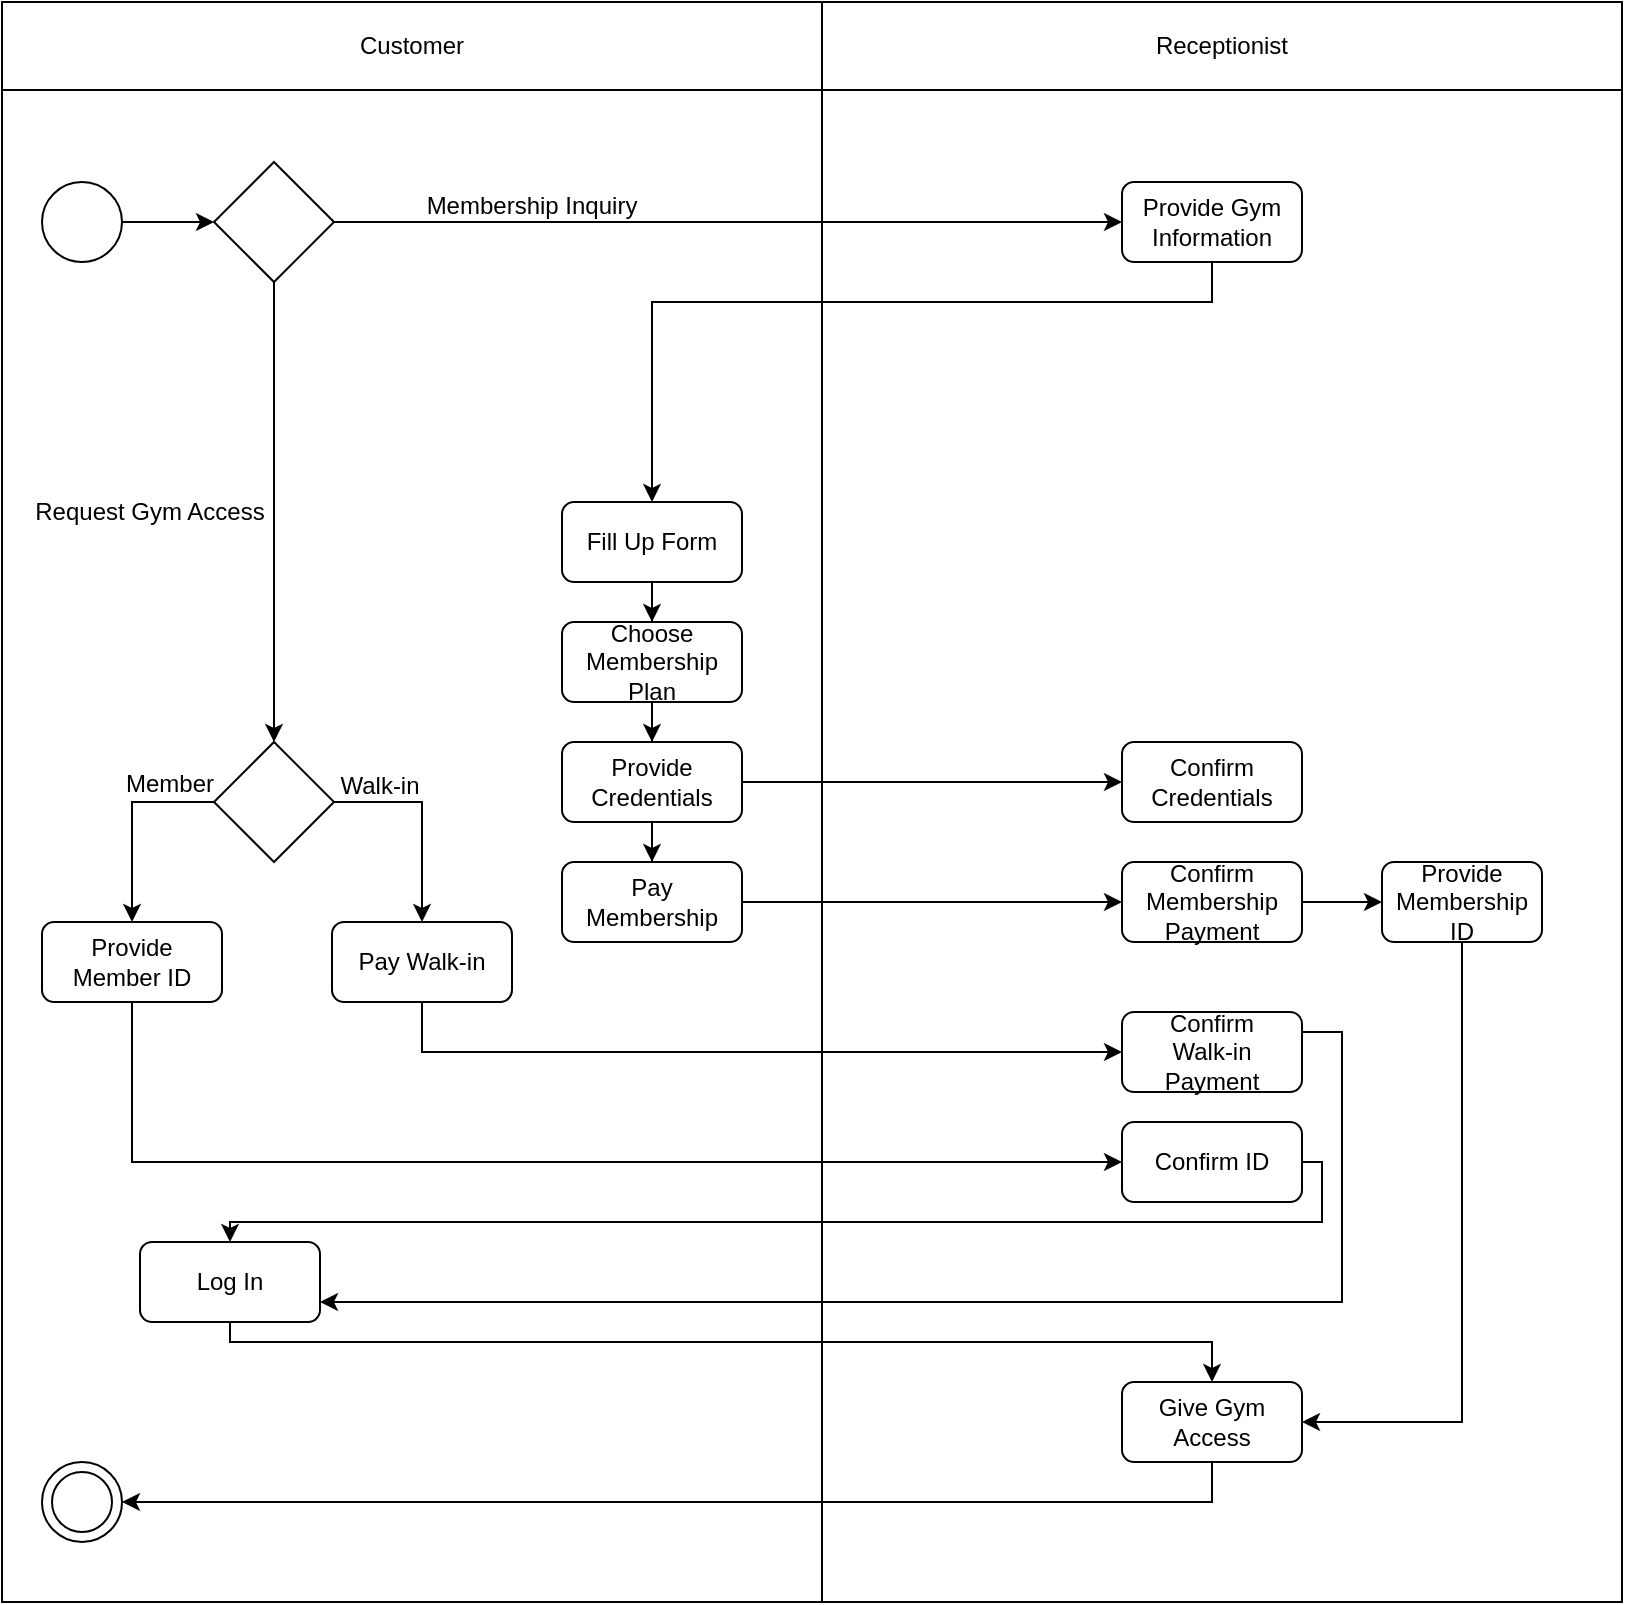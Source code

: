 <mxfile version="24.7.14">
  <diagram id="prtHgNgQTEPvFCAcTncT" name="Page-1">
    <mxGraphModel dx="1633" dy="755" grid="1" gridSize="10" guides="1" tooltips="1" connect="1" arrows="1" fold="1" page="1" pageScale="1" pageWidth="827" pageHeight="1169" math="0" shadow="0">
      <root>
        <mxCell id="0" />
        <mxCell id="1" parent="0" />
        <mxCell id="Im2IujWXLCtxK3zsTkd3-11" value="" style="shape=table;startSize=0;container=1;collapsible=0;childLayout=tableLayout;" parent="1" vertex="1">
          <mxGeometry x="70" y="40" width="810" height="800" as="geometry" />
        </mxCell>
        <mxCell id="Im2IujWXLCtxK3zsTkd3-12" value="" style="shape=tableRow;horizontal=0;startSize=0;swimlaneHead=0;swimlaneBody=0;strokeColor=inherit;top=0;left=0;bottom=0;right=0;collapsible=0;dropTarget=0;fillColor=none;points=[[0,0.5],[1,0.5]];portConstraint=eastwest;" parent="Im2IujWXLCtxK3zsTkd3-11" vertex="1">
          <mxGeometry width="810" height="44" as="geometry" />
        </mxCell>
        <mxCell id="Im2IujWXLCtxK3zsTkd3-13" value="Customer" style="shape=partialRectangle;html=1;whiteSpace=wrap;connectable=0;strokeColor=inherit;overflow=hidden;fillColor=none;top=0;left=0;bottom=0;right=0;pointerEvents=1;" parent="Im2IujWXLCtxK3zsTkd3-12" vertex="1">
          <mxGeometry width="410" height="44" as="geometry">
            <mxRectangle width="410" height="44" as="alternateBounds" />
          </mxGeometry>
        </mxCell>
        <mxCell id="Im2IujWXLCtxK3zsTkd3-14" value="Receptionist" style="shape=partialRectangle;html=1;whiteSpace=wrap;connectable=0;strokeColor=inherit;overflow=hidden;fillColor=none;top=0;left=0;bottom=0;right=0;pointerEvents=1;" parent="Im2IujWXLCtxK3zsTkd3-12" vertex="1">
          <mxGeometry x="410" width="400" height="44" as="geometry">
            <mxRectangle width="400" height="44" as="alternateBounds" />
          </mxGeometry>
        </mxCell>
        <mxCell id="Im2IujWXLCtxK3zsTkd3-15" value="" style="shape=tableRow;horizontal=0;startSize=0;swimlaneHead=0;swimlaneBody=0;strokeColor=inherit;top=0;left=0;bottom=0;right=0;collapsible=0;dropTarget=0;fillColor=none;points=[[0,0.5],[1,0.5]];portConstraint=eastwest;" parent="Im2IujWXLCtxK3zsTkd3-11" vertex="1">
          <mxGeometry y="44" width="810" height="756" as="geometry" />
        </mxCell>
        <mxCell id="Im2IujWXLCtxK3zsTkd3-16" value="" style="shape=partialRectangle;html=1;whiteSpace=wrap;connectable=0;strokeColor=inherit;overflow=hidden;fillColor=none;top=0;left=0;bottom=0;right=0;pointerEvents=1;" parent="Im2IujWXLCtxK3zsTkd3-15" vertex="1">
          <mxGeometry width="410" height="756" as="geometry">
            <mxRectangle width="410" height="756" as="alternateBounds" />
          </mxGeometry>
        </mxCell>
        <mxCell id="Im2IujWXLCtxK3zsTkd3-17" value="" style="shape=partialRectangle;html=1;whiteSpace=wrap;connectable=0;strokeColor=inherit;overflow=hidden;fillColor=none;top=0;left=0;bottom=0;right=0;pointerEvents=1;" parent="Im2IujWXLCtxK3zsTkd3-15" vertex="1">
          <mxGeometry x="410" width="400" height="756" as="geometry">
            <mxRectangle width="400" height="756" as="alternateBounds" />
          </mxGeometry>
        </mxCell>
        <mxCell id="Im2IujWXLCtxK3zsTkd3-24" value="" style="whiteSpace=wrap;html=1;" parent="Im2IujWXLCtxK3zsTkd3-15" vertex="1">
          <mxGeometry x="810" width="NaN" height="756" as="geometry">
            <mxRectangle width="NaN" height="756" as="alternateBounds" />
          </mxGeometry>
        </mxCell>
        <mxCell id="rvdJIMKBWjh_Pe81FS9a-73" value="" style="ellipse;whiteSpace=wrap;html=1;rounded=1;" parent="Im2IujWXLCtxK3zsTkd3-15" vertex="1">
          <mxGeometry width="NaN" height="756" as="geometry">
            <mxRectangle width="NaN" height="756" as="alternateBounds" />
          </mxGeometry>
        </mxCell>
        <mxCell id="rvdJIMKBWjh_Pe81FS9a-49" value="" style="edgeStyle=orthogonalEdgeStyle;rounded=0;orthogonalLoop=1;jettySize=auto;html=1;" parent="1" source="Im2IujWXLCtxK3zsTkd3-19" target="Im2IujWXLCtxK3zsTkd3-66" edge="1">
          <mxGeometry relative="1" as="geometry" />
        </mxCell>
        <mxCell id="Im2IujWXLCtxK3zsTkd3-19" value="" style="ellipse;whiteSpace=wrap;html=1;aspect=fixed;" parent="1" vertex="1">
          <mxGeometry x="90" y="130" width="40" height="40" as="geometry" />
        </mxCell>
        <mxCell id="rvdJIMKBWjh_Pe81FS9a-55" value="" style="edgeStyle=orthogonalEdgeStyle;rounded=0;orthogonalLoop=1;jettySize=auto;html=1;" parent="1" source="Im2IujWXLCtxK3zsTkd3-20" target="Im2IujWXLCtxK3zsTkd3-71" edge="1">
          <mxGeometry relative="1" as="geometry">
            <Array as="points">
              <mxPoint x="135" y="440" />
            </Array>
          </mxGeometry>
        </mxCell>
        <mxCell id="rvdJIMKBWjh_Pe81FS9a-56" value="" style="edgeStyle=orthogonalEdgeStyle;rounded=0;orthogonalLoop=1;jettySize=auto;html=1;exitX=1;exitY=0.5;exitDx=0;exitDy=0;" parent="1" source="Im2IujWXLCtxK3zsTkd3-20" target="rvdJIMKBWjh_Pe81FS9a-20" edge="1">
          <mxGeometry relative="1" as="geometry" />
        </mxCell>
        <mxCell id="Im2IujWXLCtxK3zsTkd3-20" value="" style="rhombus;whiteSpace=wrap;html=1;" parent="1" vertex="1">
          <mxGeometry x="176" y="410" width="60" height="60" as="geometry" />
        </mxCell>
        <mxCell id="rvdJIMKBWjh_Pe81FS9a-97" style="edgeStyle=orthogonalEdgeStyle;rounded=0;orthogonalLoop=1;jettySize=auto;html=1;exitX=0.5;exitY=1;exitDx=0;exitDy=0;entryX=1;entryY=0.5;entryDx=0;entryDy=0;" parent="1" source="Im2IujWXLCtxK3zsTkd3-28" target="Im2IujWXLCtxK3zsTkd3-41" edge="1">
          <mxGeometry relative="1" as="geometry" />
        </mxCell>
        <mxCell id="Im2IujWXLCtxK3zsTkd3-28" value="Provide Membership&lt;div&gt;ID&lt;/div&gt;" style="rounded=1;whiteSpace=wrap;html=1;" parent="1" vertex="1">
          <mxGeometry x="760" y="470" width="80" height="40" as="geometry" />
        </mxCell>
        <mxCell id="rvdJIMKBWjh_Pe81FS9a-96" value="" style="edgeStyle=orthogonalEdgeStyle;rounded=0;orthogonalLoop=1;jettySize=auto;html=1;" parent="1" source="Im2IujWXLCtxK3zsTkd3-36" target="Im2IujWXLCtxK3zsTkd3-28" edge="1">
          <mxGeometry relative="1" as="geometry" />
        </mxCell>
        <mxCell id="Im2IujWXLCtxK3zsTkd3-36" value="Confirm&lt;div&gt;Membership Payment&lt;/div&gt;" style="rounded=1;whiteSpace=wrap;html=1;" parent="1" vertex="1">
          <mxGeometry x="630" y="470" width="90" height="40" as="geometry" />
        </mxCell>
        <mxCell id="rvdJIMKBWjh_Pe81FS9a-99" style="edgeStyle=orthogonalEdgeStyle;rounded=0;orthogonalLoop=1;jettySize=auto;html=1;exitX=0.5;exitY=1;exitDx=0;exitDy=0;" parent="1" source="Im2IujWXLCtxK3zsTkd3-41" edge="1">
          <mxGeometry relative="1" as="geometry">
            <mxPoint x="130" y="790" as="targetPoint" />
            <Array as="points">
              <mxPoint x="675" y="790" />
            </Array>
          </mxGeometry>
        </mxCell>
        <mxCell id="Im2IujWXLCtxK3zsTkd3-41" value="Give Gym Access" style="rounded=1;whiteSpace=wrap;html=1;" parent="1" vertex="1">
          <mxGeometry x="630" y="730" width="90" height="40" as="geometry" />
        </mxCell>
        <mxCell id="Im2IujWXLCtxK3zsTkd3-47" value="" style="group" parent="1" vertex="1" connectable="0">
          <mxGeometry x="90" y="770" width="40" height="40" as="geometry" />
        </mxCell>
        <mxCell id="Im2IujWXLCtxK3zsTkd3-44" value="" style="ellipse;whiteSpace=wrap;html=1;aspect=fixed;" parent="Im2IujWXLCtxK3zsTkd3-47" vertex="1">
          <mxGeometry width="40" height="40" as="geometry" />
        </mxCell>
        <mxCell id="Im2IujWXLCtxK3zsTkd3-46" value="" style="ellipse;whiteSpace=wrap;html=1;aspect=fixed;" parent="Im2IujWXLCtxK3zsTkd3-47" vertex="1">
          <mxGeometry x="5" y="5" width="30" height="30" as="geometry" />
        </mxCell>
        <mxCell id="rvdJIMKBWjh_Pe81FS9a-65" style="edgeStyle=orthogonalEdgeStyle;rounded=0;orthogonalLoop=1;jettySize=auto;html=1;exitX=0.5;exitY=1;exitDx=0;exitDy=0;entryX=0.5;entryY=0;entryDx=0;entryDy=0;" parent="1" source="Im2IujWXLCtxK3zsTkd3-49" target="Im2IujWXLCtxK3zsTkd3-73" edge="1">
          <mxGeometry relative="1" as="geometry">
            <Array as="points">
              <mxPoint x="675" y="190" />
              <mxPoint x="395" y="190" />
            </Array>
            <mxPoint x="280" y="190" as="targetPoint" />
          </mxGeometry>
        </mxCell>
        <mxCell id="Im2IujWXLCtxK3zsTkd3-49" value="Provide Gym Information" style="rounded=1;whiteSpace=wrap;html=1;" parent="1" vertex="1">
          <mxGeometry x="630" y="130" width="90" height="40" as="geometry" />
        </mxCell>
        <mxCell id="Im2IujWXLCtxK3zsTkd3-33" value="Walk-in" style="text;strokeColor=none;align=center;fillColor=none;html=1;verticalAlign=middle;whiteSpace=wrap;rounded=0;" parent="1" vertex="1">
          <mxGeometry x="229" y="417" width="60" height="30" as="geometry" />
        </mxCell>
        <mxCell id="Im2IujWXLCtxK3zsTkd3-34" value="Member" style="text;strokeColor=none;align=center;fillColor=none;html=1;verticalAlign=middle;whiteSpace=wrap;rounded=0;" parent="1" vertex="1">
          <mxGeometry x="124" y="416" width="60" height="30" as="geometry" />
        </mxCell>
        <mxCell id="rvdJIMKBWjh_Pe81FS9a-51" value="" style="edgeStyle=orthogonalEdgeStyle;rounded=0;orthogonalLoop=1;jettySize=auto;html=1;" parent="1" source="Im2IujWXLCtxK3zsTkd3-66" target="Im2IujWXLCtxK3zsTkd3-49" edge="1">
          <mxGeometry relative="1" as="geometry" />
        </mxCell>
        <mxCell id="rvdJIMKBWjh_Pe81FS9a-53" value="" style="edgeStyle=orthogonalEdgeStyle;rounded=0;orthogonalLoop=1;jettySize=auto;html=1;" parent="1" source="Im2IujWXLCtxK3zsTkd3-66" target="Im2IujWXLCtxK3zsTkd3-20" edge="1">
          <mxGeometry relative="1" as="geometry" />
        </mxCell>
        <mxCell id="Im2IujWXLCtxK3zsTkd3-66" value="" style="rhombus;whiteSpace=wrap;html=1;" parent="1" vertex="1">
          <mxGeometry x="176" y="120" width="60" height="60" as="geometry" />
        </mxCell>
        <mxCell id="rvdJIMKBWjh_Pe81FS9a-85" style="edgeStyle=orthogonalEdgeStyle;rounded=0;orthogonalLoop=1;jettySize=auto;html=1;exitX=0.5;exitY=1;exitDx=0;exitDy=0;entryX=0;entryY=0.5;entryDx=0;entryDy=0;" parent="1" source="Im2IujWXLCtxK3zsTkd3-71" target="Im2IujWXLCtxK3zsTkd3-80" edge="1">
          <mxGeometry relative="1" as="geometry" />
        </mxCell>
        <mxCell id="Im2IujWXLCtxK3zsTkd3-71" value="Provide Member ID" style="rounded=1;whiteSpace=wrap;html=1;" parent="1" vertex="1">
          <mxGeometry x="90" y="500" width="90" height="40" as="geometry" />
        </mxCell>
        <mxCell id="rvdJIMKBWjh_Pe81FS9a-70" value="" style="edgeStyle=orthogonalEdgeStyle;rounded=0;orthogonalLoop=1;jettySize=auto;html=1;" parent="1" source="Im2IujWXLCtxK3zsTkd3-73" target="rvdJIMKBWjh_Pe81FS9a-19" edge="1">
          <mxGeometry relative="1" as="geometry" />
        </mxCell>
        <mxCell id="Im2IujWXLCtxK3zsTkd3-73" value="Fill Up Form" style="rounded=1;whiteSpace=wrap;html=1;" parent="1" vertex="1">
          <mxGeometry x="350" y="290" width="90" height="40" as="geometry" />
        </mxCell>
        <mxCell id="rvdJIMKBWjh_Pe81FS9a-100" style="edgeStyle=orthogonalEdgeStyle;rounded=0;orthogonalLoop=1;jettySize=auto;html=1;exitX=1;exitY=0.5;exitDx=0;exitDy=0;entryX=0.5;entryY=0;entryDx=0;entryDy=0;" parent="1" source="Im2IujWXLCtxK3zsTkd3-80" target="rvdJIMKBWjh_Pe81FS9a-5" edge="1">
          <mxGeometry relative="1" as="geometry">
            <Array as="points">
              <mxPoint x="730" y="620" />
              <mxPoint x="730" y="650" />
              <mxPoint x="184" y="650" />
            </Array>
          </mxGeometry>
        </mxCell>
        <mxCell id="Im2IujWXLCtxK3zsTkd3-80" value="Confirm ID" style="rounded=1;whiteSpace=wrap;html=1;" parent="1" vertex="1">
          <mxGeometry x="630" y="600" width="90" height="40" as="geometry" />
        </mxCell>
        <mxCell id="rvdJIMKBWjh_Pe81FS9a-98" style="edgeStyle=orthogonalEdgeStyle;rounded=0;orthogonalLoop=1;jettySize=auto;html=1;exitX=0.5;exitY=1;exitDx=0;exitDy=0;entryX=0.5;entryY=0;entryDx=0;entryDy=0;" parent="1" source="rvdJIMKBWjh_Pe81FS9a-5" target="Im2IujWXLCtxK3zsTkd3-41" edge="1">
          <mxGeometry relative="1" as="geometry">
            <Array as="points">
              <mxPoint x="184" y="710" />
              <mxPoint x="675" y="710" />
            </Array>
          </mxGeometry>
        </mxCell>
        <mxCell id="rvdJIMKBWjh_Pe81FS9a-5" value="Log In" style="rounded=1;whiteSpace=wrap;html=1;" parent="1" vertex="1">
          <mxGeometry x="139" y="660" width="90" height="40" as="geometry" />
        </mxCell>
        <mxCell id="rvdJIMKBWjh_Pe81FS9a-12" value="Request Gym Access" style="text;strokeColor=none;align=center;fillColor=none;html=1;verticalAlign=middle;whiteSpace=wrap;rounded=0;" parent="1" vertex="1">
          <mxGeometry x="79" y="280" width="130" height="30" as="geometry" />
        </mxCell>
        <mxCell id="rvdJIMKBWjh_Pe81FS9a-95" value="" style="edgeStyle=orthogonalEdgeStyle;rounded=0;orthogonalLoop=1;jettySize=auto;html=1;" parent="1" source="Im2IujWXLCtxK3zsTkd3-70" target="Im2IujWXLCtxK3zsTkd3-36" edge="1">
          <mxGeometry relative="1" as="geometry" />
        </mxCell>
        <mxCell id="Im2IujWXLCtxK3zsTkd3-70" value="Pay Membership" style="rounded=1;whiteSpace=wrap;html=1;" parent="1" vertex="1">
          <mxGeometry x="350" y="470" width="90" height="40" as="geometry" />
        </mxCell>
        <mxCell id="rvdJIMKBWjh_Pe81FS9a-71" value="" style="edgeStyle=orthogonalEdgeStyle;rounded=0;orthogonalLoop=1;jettySize=auto;html=1;" parent="1" source="rvdJIMKBWjh_Pe81FS9a-19" target="rvdJIMKBWjh_Pe81FS9a-22" edge="1">
          <mxGeometry relative="1" as="geometry" />
        </mxCell>
        <mxCell id="rvdJIMKBWjh_Pe81FS9a-19" value="Choose Membership Plan" style="rounded=1;whiteSpace=wrap;html=1;" parent="1" vertex="1">
          <mxGeometry x="350" y="350" width="90" height="40" as="geometry" />
        </mxCell>
        <mxCell id="rvdJIMKBWjh_Pe81FS9a-83" style="edgeStyle=orthogonalEdgeStyle;rounded=0;orthogonalLoop=1;jettySize=auto;html=1;exitX=0.5;exitY=1;exitDx=0;exitDy=0;entryX=0;entryY=0.5;entryDx=0;entryDy=0;" parent="1" source="rvdJIMKBWjh_Pe81FS9a-20" target="rvdJIMKBWjh_Pe81FS9a-82" edge="1">
          <mxGeometry relative="1" as="geometry" />
        </mxCell>
        <mxCell id="rvdJIMKBWjh_Pe81FS9a-20" value="Pay Walk-in" style="rounded=1;whiteSpace=wrap;html=1;" parent="1" vertex="1">
          <mxGeometry x="235" y="500" width="90" height="40" as="geometry" />
        </mxCell>
        <mxCell id="rvdJIMKBWjh_Pe81FS9a-21" value="Confirm Credentials" style="rounded=1;whiteSpace=wrap;html=1;" parent="1" vertex="1">
          <mxGeometry x="630" y="410" width="90" height="40" as="geometry" />
        </mxCell>
        <mxCell id="rvdJIMKBWjh_Pe81FS9a-72" value="" style="edgeStyle=orthogonalEdgeStyle;rounded=0;orthogonalLoop=1;jettySize=auto;html=1;" parent="1" source="rvdJIMKBWjh_Pe81FS9a-22" target="rvdJIMKBWjh_Pe81FS9a-21" edge="1">
          <mxGeometry relative="1" as="geometry" />
        </mxCell>
        <mxCell id="rvdJIMKBWjh_Pe81FS9a-81" value="" style="edgeStyle=orthogonalEdgeStyle;rounded=0;orthogonalLoop=1;jettySize=auto;html=1;" parent="1" source="rvdJIMKBWjh_Pe81FS9a-22" target="Im2IujWXLCtxK3zsTkd3-70" edge="1">
          <mxGeometry relative="1" as="geometry" />
        </mxCell>
        <mxCell id="rvdJIMKBWjh_Pe81FS9a-22" value="Provide Credentials" style="rounded=1;whiteSpace=wrap;html=1;" parent="1" vertex="1">
          <mxGeometry x="350" y="410" width="90" height="40" as="geometry" />
        </mxCell>
        <mxCell id="rvdJIMKBWjh_Pe81FS9a-24" value="Membership Inquiry" style="text;strokeColor=none;align=center;fillColor=none;html=1;verticalAlign=middle;whiteSpace=wrap;rounded=0;" parent="1" vertex="1">
          <mxGeometry x="270" y="127" width="130" height="30" as="geometry" />
        </mxCell>
        <mxCell id="rvdJIMKBWjh_Pe81FS9a-89" style="edgeStyle=orthogonalEdgeStyle;rounded=0;orthogonalLoop=1;jettySize=auto;html=1;exitX=1;exitY=0.25;exitDx=0;exitDy=0;" parent="1" source="rvdJIMKBWjh_Pe81FS9a-82" edge="1">
          <mxGeometry relative="1" as="geometry">
            <mxPoint x="229" y="690" as="targetPoint" />
            <Array as="points">
              <mxPoint x="740" y="555" />
              <mxPoint x="740" y="690" />
            </Array>
          </mxGeometry>
        </mxCell>
        <mxCell id="rvdJIMKBWjh_Pe81FS9a-82" value="Confirm&lt;div&gt;Walk-in Payment&lt;/div&gt;" style="rounded=1;whiteSpace=wrap;html=1;" parent="1" vertex="1">
          <mxGeometry x="630" y="545" width="90" height="40" as="geometry" />
        </mxCell>
        <mxCell id="rvdJIMKBWjh_Pe81FS9a-93" style="edgeStyle=orthogonalEdgeStyle;rounded=0;orthogonalLoop=1;jettySize=auto;html=1;exitX=0.5;exitY=1;exitDx=0;exitDy=0;" parent="1" source="Im2IujWXLCtxK3zsTkd3-36" target="Im2IujWXLCtxK3zsTkd3-36" edge="1">
          <mxGeometry relative="1" as="geometry" />
        </mxCell>
      </root>
    </mxGraphModel>
  </diagram>
</mxfile>
